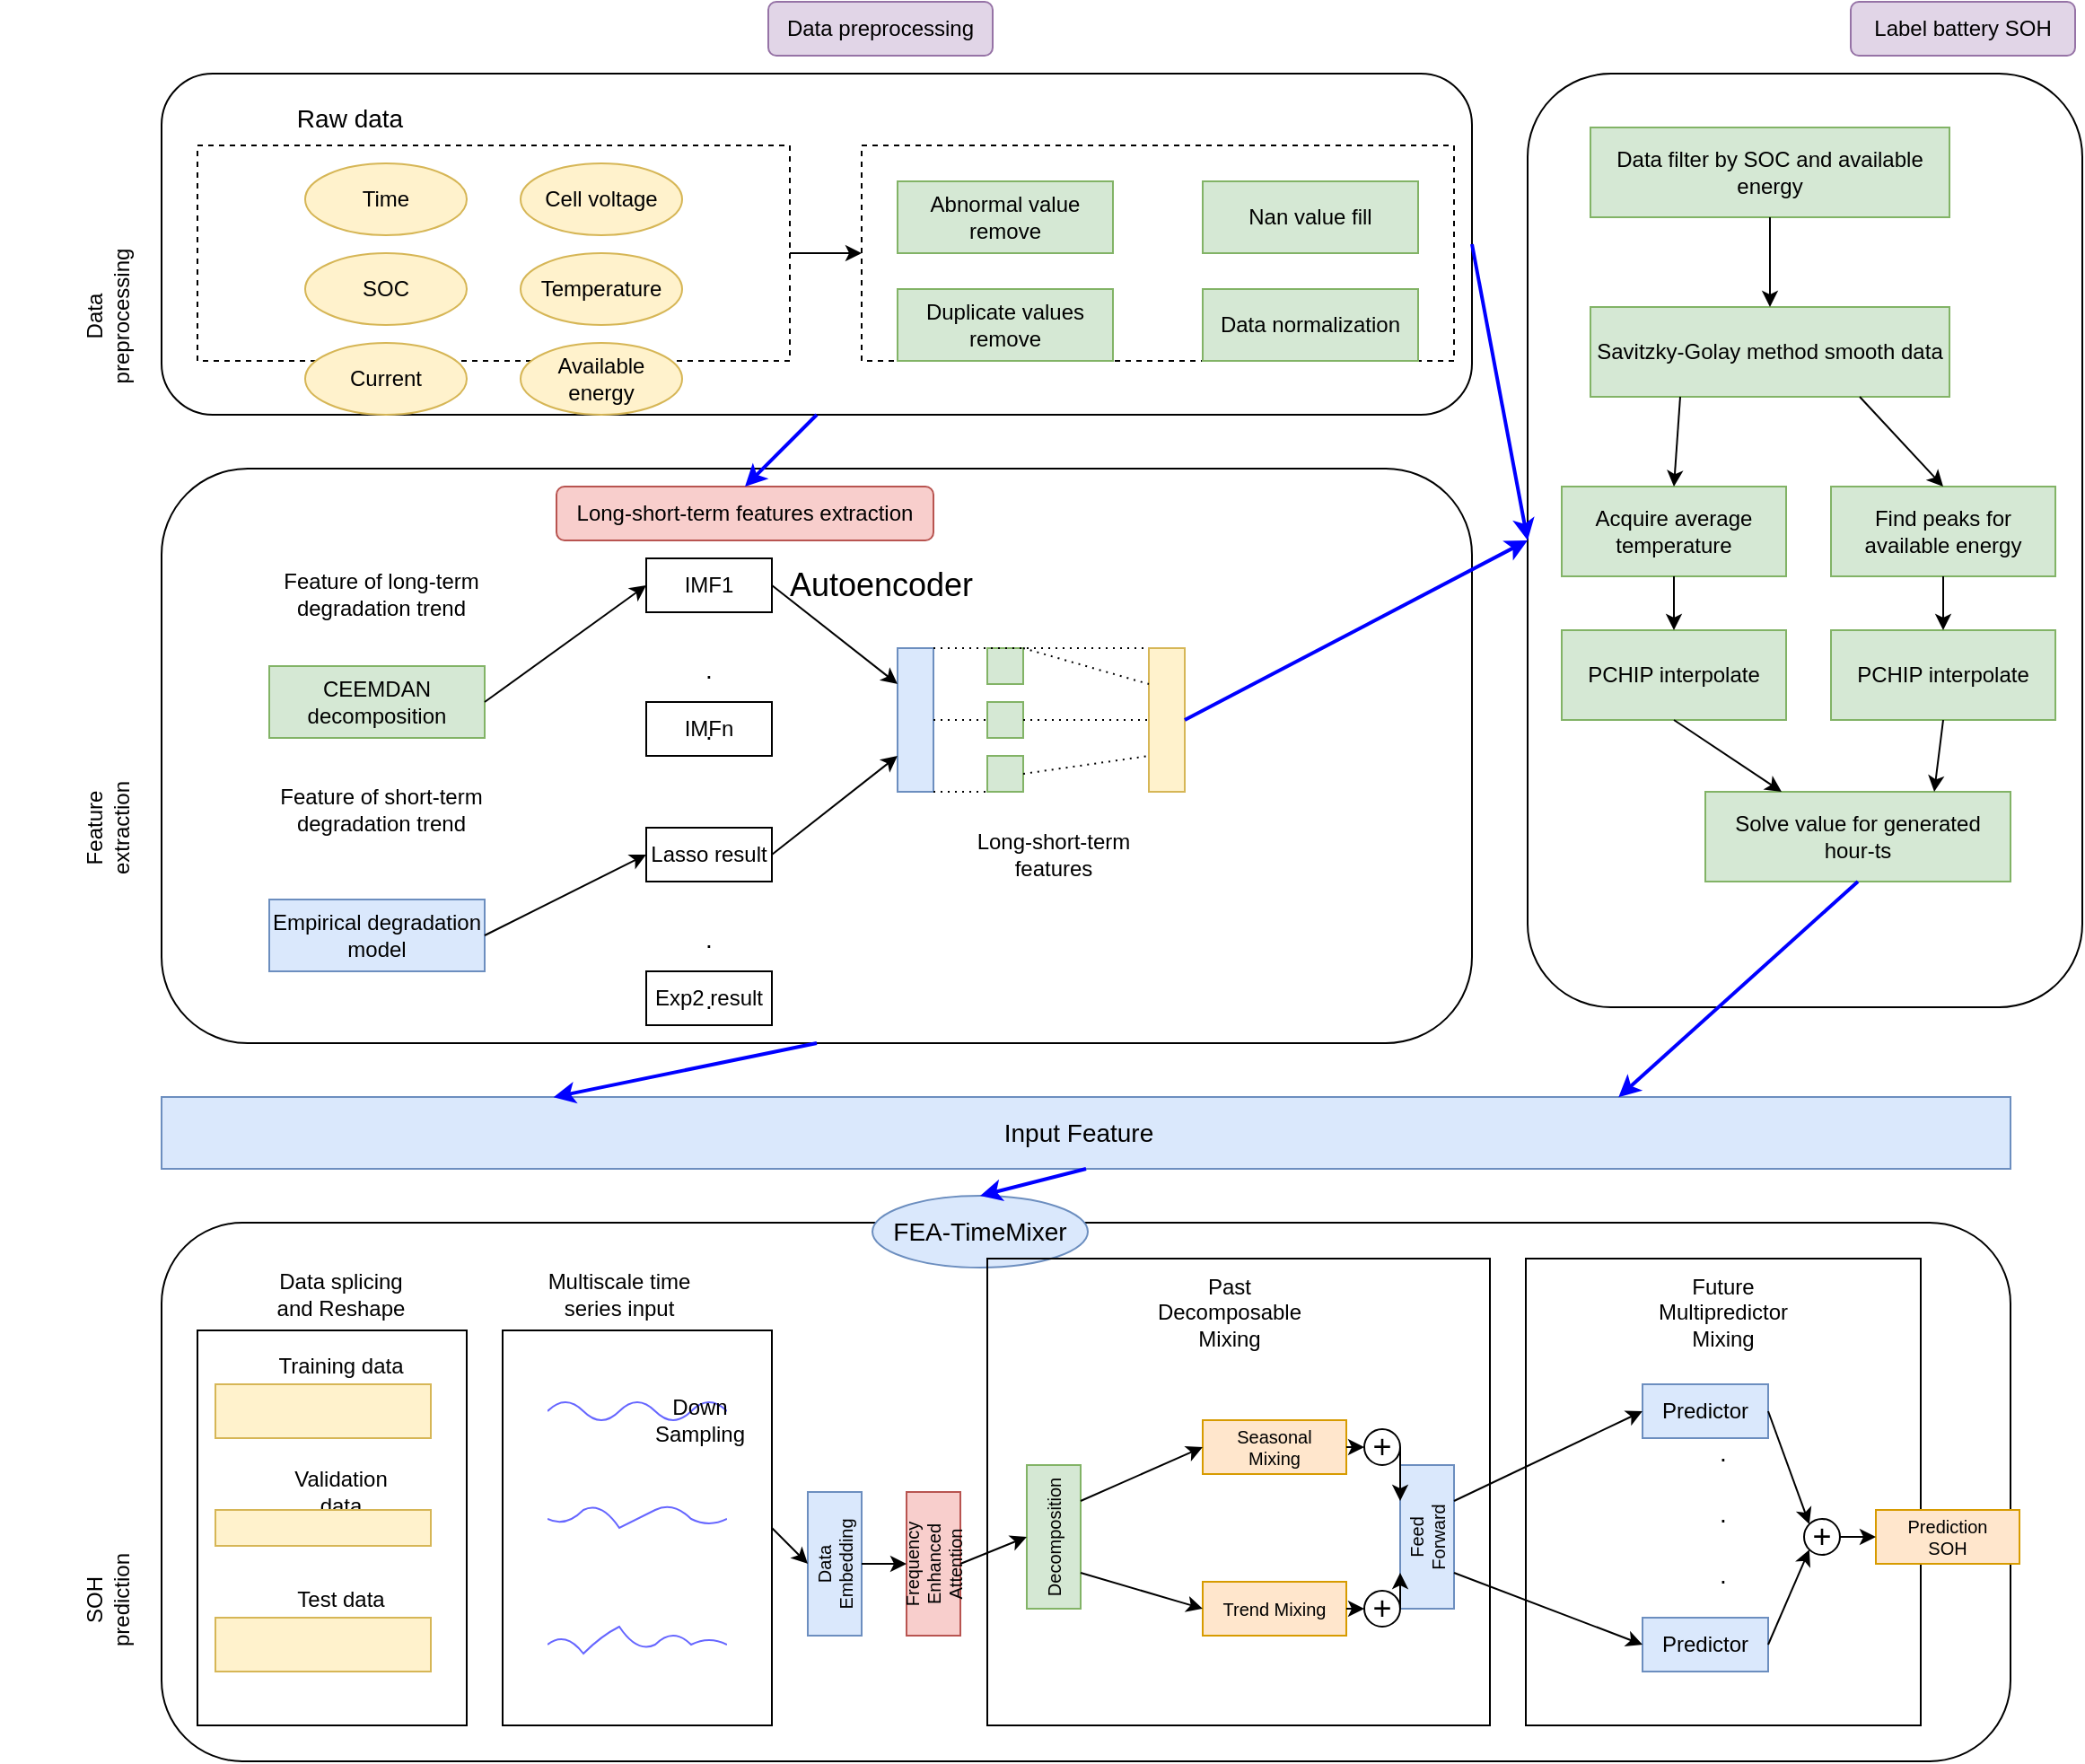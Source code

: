 <mxfile version="26.0.16">
  <diagram id="battery_soh_prediction" name="Battery SOH Prediction Flow">
    <mxGraphModel dx="3101" dy="1101" grid="1" gridSize="10" guides="1" tooltips="1" connect="1" arrows="1" fold="1" page="1" pageScale="1" pageWidth="1100" pageHeight="850" math="0" shadow="0">
      <root>
        <mxCell id="0" />
        <mxCell id="1" parent="0" />
        <mxCell id="2" value="Data preprocessing" style="text;html=1;strokeColor=none;fillColor=none;align=center;verticalAlign=middle;whiteSpace=wrap;rounded=0;fontSize=12;fontColor=#000000;rotation=270;" parent="1" vertex="1">
          <mxGeometry x="15" y="135" width="30" height="120" as="geometry" />
        </mxCell>
        <mxCell id="3" value="Feature extraction" style="text;html=1;strokeColor=none;fillColor=none;align=center;verticalAlign=middle;whiteSpace=wrap;rounded=0;fontSize=12;fontColor=#000000;rotation=270;" parent="1" vertex="1">
          <mxGeometry x="15" y="420" width="30" height="120" as="geometry" />
        </mxCell>
        <mxCell id="4" value="SOH prediction" style="text;html=1;strokeColor=none;fillColor=none;align=center;verticalAlign=middle;whiteSpace=wrap;rounded=0;fontSize=12;fontColor=#000000;rotation=270;" parent="1" vertex="1">
          <mxGeometry x="15" y="850" width="30" height="120" as="geometry" />
        </mxCell>
        <mxCell id="5" value="Data preprocessing" style="rounded=1;whiteSpace=wrap;html=1;fontSize=12;fillColor=#e1d5e7;strokeColor=#9673a6;" parent="1" vertex="1">
          <mxGeometry x="398" y="20" width="125" height="30" as="geometry" />
        </mxCell>
        <mxCell id="6" value="Label battery SOH" style="rounded=1;whiteSpace=wrap;html=1;fontSize=12;fillColor=#e1d5e7;strokeColor=#9673a6;" parent="1" vertex="1">
          <mxGeometry x="1001" y="20" width="125" height="30" as="geometry" />
        </mxCell>
        <mxCell id="7" value="" style="rounded=1;whiteSpace=wrap;html=1;fontSize=12;fillColor=none;strokeColor=#000000;" parent="1" vertex="1">
          <mxGeometry x="60" y="60" width="730" height="190" as="geometry" />
        </mxCell>
        <mxCell id="8" value="Raw data" style="text;html=1;strokeColor=none;fillColor=none;align=center;verticalAlign=middle;whiteSpace=wrap;rounded=0;fontSize=14;fontColor=#000000;" parent="1" vertex="1">
          <mxGeometry x="120" y="70" width="90" height="30" as="geometry" />
        </mxCell>
        <mxCell id="9" value="" style="rounded=0;whiteSpace=wrap;html=1;fontSize=12;fillColor=none;strokeColor=#000000;dashed=1;" parent="1" vertex="1">
          <mxGeometry x="80" y="100" width="330" height="120" as="geometry" />
        </mxCell>
        <mxCell id="10" value="Time" style="ellipse;whiteSpace=wrap;html=1;fontSize=12;fillColor=#fff2cc;strokeColor=#d6b656;" parent="1" vertex="1">
          <mxGeometry x="140" y="110" width="90" height="40" as="geometry" />
        </mxCell>
        <mxCell id="11" value="Cell voltage" style="ellipse;whiteSpace=wrap;html=1;fontSize=12;fillColor=#fff2cc;strokeColor=#d6b656;" parent="1" vertex="1">
          <mxGeometry x="260" y="110" width="90" height="40" as="geometry" />
        </mxCell>
        <mxCell id="12" value="SOC" style="ellipse;whiteSpace=wrap;html=1;fontSize=12;fillColor=#fff2cc;strokeColor=#d6b656;" parent="1" vertex="1">
          <mxGeometry x="140" y="160" width="90" height="40" as="geometry" />
        </mxCell>
        <mxCell id="13" value="Temperature" style="ellipse;whiteSpace=wrap;html=1;fontSize=12;fillColor=#fff2cc;strokeColor=#d6b656;" parent="1" vertex="1">
          <mxGeometry x="260" y="160" width="90" height="40" as="geometry" />
        </mxCell>
        <mxCell id="14" value="Current" style="ellipse;whiteSpace=wrap;html=1;fontSize=12;fillColor=#fff2cc;strokeColor=#d6b656;" parent="1" vertex="1">
          <mxGeometry x="140" y="210" width="90" height="40" as="geometry" />
        </mxCell>
        <mxCell id="15" value="Available energy" style="ellipse;whiteSpace=wrap;html=1;fontSize=12;fillColor=#fff2cc;strokeColor=#d6b656;" parent="1" vertex="1">
          <mxGeometry x="260" y="210" width="90" height="40" as="geometry" />
        </mxCell>
        <mxCell id="16" value="" style="rounded=0;whiteSpace=wrap;html=1;fontSize=12;fillColor=none;strokeColor=#000000;dashed=1;" parent="1" vertex="1">
          <mxGeometry x="450" y="100" width="330" height="120" as="geometry" />
        </mxCell>
        <mxCell id="17" value="Abnormal value remove" style="rounded=0;whiteSpace=wrap;html=1;fontSize=12;fillColor=#d5e8d4;strokeColor=#82b366;" parent="1" vertex="1">
          <mxGeometry x="470" y="120" width="120" height="40" as="geometry" />
        </mxCell>
        <mxCell id="18" value="Nan value fill" style="rounded=0;whiteSpace=wrap;html=1;fontSize=12;fillColor=#d5e8d4;strokeColor=#82b366;" parent="1" vertex="1">
          <mxGeometry x="640" y="120" width="120" height="40" as="geometry" />
        </mxCell>
        <mxCell id="19" value="Duplicate values remove" style="rounded=0;whiteSpace=wrap;html=1;fontSize=12;fillColor=#d5e8d4;strokeColor=#82b366;" parent="1" vertex="1">
          <mxGeometry x="470" y="180" width="120" height="40" as="geometry" />
        </mxCell>
        <mxCell id="20" value="Data normalization" style="rounded=0;whiteSpace=wrap;html=1;fontSize=12;fillColor=#d5e8d4;strokeColor=#82b366;" parent="1" vertex="1">
          <mxGeometry x="640" y="180" width="120" height="40" as="geometry" />
        </mxCell>
        <mxCell id="21" value="" style="endArrow=classic;html=1;rounded=0;exitX=1;exitY=0.5;exitDx=0;exitDy=0;entryX=0;entryY=0.5;entryDx=0;entryDy=0;" parent="1" source="9" target="16" edge="1">
          <mxGeometry width="50" height="50" relative="1" as="geometry">
            <mxPoint x="520" y="410" as="sourcePoint" />
            <mxPoint x="570" y="360" as="targetPoint" />
          </mxGeometry>
        </mxCell>
        <mxCell id="22" value="" style="rounded=1;whiteSpace=wrap;html=1;fontSize=12;fillColor=none;strokeColor=#000000;" parent="1" vertex="1">
          <mxGeometry x="821" y="60" width="309" height="520" as="geometry" />
        </mxCell>
        <mxCell id="23" value="Data filter by SOC and available energy" style="rounded=0;whiteSpace=wrap;html=1;fontSize=12;fillColor=#d5e8d4;strokeColor=#82b366;" parent="1" vertex="1">
          <mxGeometry x="856" y="90" width="200" height="50" as="geometry" />
        </mxCell>
        <mxCell id="24" value="Savitzky-Golay method smooth data" style="rounded=0;whiteSpace=wrap;html=1;fontSize=12;fillColor=#d5e8d4;strokeColor=#82b366;" parent="1" vertex="1">
          <mxGeometry x="856" y="190" width="200" height="50" as="geometry" />
        </mxCell>
        <mxCell id="25" value="Acquire average temperature" style="rounded=0;whiteSpace=wrap;html=1;fontSize=12;fillColor=#d5e8d4;strokeColor=#82b366;" parent="1" vertex="1">
          <mxGeometry x="840" y="290" width="125" height="50" as="geometry" />
        </mxCell>
        <mxCell id="26" value="Find peaks for available energy" style="rounded=0;whiteSpace=wrap;html=1;fontSize=12;fillColor=#d5e8d4;strokeColor=#82b366;" parent="1" vertex="1">
          <mxGeometry x="990" y="290" width="125" height="50" as="geometry" />
        </mxCell>
        <mxCell id="27" value="PCHIP interpolate" style="rounded=0;whiteSpace=wrap;html=1;fontSize=12;fillColor=#d5e8d4;strokeColor=#82b366;" parent="1" vertex="1">
          <mxGeometry x="840" y="370" width="125" height="50" as="geometry" />
        </mxCell>
        <mxCell id="28" value="PCHIP interpolate" style="rounded=0;whiteSpace=wrap;html=1;fontSize=12;fillColor=#d5e8d4;strokeColor=#82b366;" parent="1" vertex="1">
          <mxGeometry x="990" y="370" width="125" height="50" as="geometry" />
        </mxCell>
        <mxCell id="29" value="Solve value for generated hour-ts" style="rounded=0;whiteSpace=wrap;html=1;fontSize=12;fillColor=#d5e8d4;strokeColor=#82b366;" parent="1" vertex="1">
          <mxGeometry x="920" y="460" width="170" height="50" as="geometry" />
        </mxCell>
        <mxCell id="30" value="" style="rounded=1;whiteSpace=wrap;html=1;fontSize=12;fillColor=none;strokeColor=#000000;" parent="1" vertex="1">
          <mxGeometry x="60" y="280" width="730" height="320" as="geometry" />
        </mxCell>
        <mxCell id="31" value="Long-short-term features extraction" style="rounded=1;whiteSpace=wrap;html=1;fontSize=12;fillColor=#f8cecc;strokeColor=#b85450;" parent="1" vertex="1">
          <mxGeometry x="280" y="290" width="210" height="30" as="geometry" />
        </mxCell>
        <mxCell id="32" value="Autoencoder" style="text;html=1;strokeColor=none;fillColor=none;align=center;verticalAlign=middle;whiteSpace=wrap;rounded=0;fontSize=18;fontColor=#000000;" parent="1" vertex="1">
          <mxGeometry x="401" y="330" width="120" height="30" as="geometry" />
        </mxCell>
        <mxCell id="33" value="Feature of long-term degradation trend" style="text;html=1;strokeColor=none;fillColor=none;align=center;verticalAlign=middle;whiteSpace=wrap;rounded=0;fontSize=12;fontColor=#000000;" parent="1" vertex="1">
          <mxGeometry x="120" y="330" width="125" height="40" as="geometry" />
        </mxCell>
        <mxCell id="34" value="CEEMDAN decomposition" style="rounded=0;whiteSpace=wrap;html=1;fontSize=12;fillColor=#d5e8d4;strokeColor=#82b366;" parent="1" vertex="1">
          <mxGeometry x="120" y="390" width="120" height="40" as="geometry" />
        </mxCell>
        <mxCell id="35" value="Feature of short-term degradation trend" style="text;html=1;strokeColor=none;fillColor=none;align=center;verticalAlign=middle;whiteSpace=wrap;rounded=0;fontSize=12;fontColor=#000000;" parent="1" vertex="1">
          <mxGeometry x="120" y="450" width="125" height="40" as="geometry" />
        </mxCell>
        <mxCell id="36" value="Empirical degradation model" style="rounded=0;whiteSpace=wrap;html=1;fontSize=12;fillColor=#dae8fc;strokeColor=#6c8ebf;" parent="1" vertex="1">
          <mxGeometry x="120" y="520" width="120" height="40" as="geometry" />
        </mxCell>
        <mxCell id="37" value="IMF1" style="rounded=0;whiteSpace=wrap;html=1;fontSize=12;fillColor=none;strokeColor=#000000;" parent="1" vertex="1">
          <mxGeometry x="330" y="330" width="70" height="30" as="geometry" />
        </mxCell>
        <mxCell id="38" value="&#xa;&#xa;&#xa;&#xa;.&#xa;&#xa;." style="text;html=1;strokeColor=none;fillColor=none;align=center;verticalAlign=middle;whiteSpace=wrap;rounded=0;fontSize=14;fontColor=#000000;" parent="1" vertex="1">
          <mxGeometry x="330" y="360" width="70" height="30" as="geometry" />
        </mxCell>
        <mxCell id="39" value="IMFn" style="rounded=0;whiteSpace=wrap;html=1;fontSize=12;fillColor=none;strokeColor=#000000;" parent="1" vertex="1">
          <mxGeometry x="330" y="410" width="70" height="30" as="geometry" />
        </mxCell>
        <mxCell id="40" value="Lasso result" style="rounded=0;whiteSpace=wrap;html=1;fontSize=12;fillColor=none;strokeColor=#000000;" parent="1" vertex="1">
          <mxGeometry x="330" y="480" width="70" height="30" as="geometry" />
        </mxCell>
        <mxCell id="41" value="&#xa;&#xa;&#xa;&#xa;.&#xa;&#xa;." style="text;html=1;strokeColor=none;fillColor=none;align=center;verticalAlign=middle;whiteSpace=wrap;rounded=0;fontSize=14;fontColor=#000000;" parent="1" vertex="1">
          <mxGeometry x="330" y="510" width="70" height="30" as="geometry" />
        </mxCell>
        <mxCell id="42" value="Exp2 result" style="rounded=0;whiteSpace=wrap;html=1;fontSize=12;fillColor=none;strokeColor=#000000;" parent="1" vertex="1">
          <mxGeometry x="330" y="560" width="70" height="30" as="geometry" />
        </mxCell>
        <mxCell id="43" value="" style="rounded=0;whiteSpace=wrap;html=1;fontSize=12;fillColor=#dae8fc;strokeColor=#6c8ebf;" parent="1" vertex="1">
          <mxGeometry x="470" y="380" width="20" height="80" as="geometry" />
        </mxCell>
        <mxCell id="44" value="" style="rounded=0;whiteSpace=wrap;html=1;fontSize=12;fillColor=#d5e8d4;strokeColor=#82b366;" parent="1" vertex="1">
          <mxGeometry x="520" y="380" width="20" height="20" as="geometry" />
        </mxCell>
        <mxCell id="45" value="" style="rounded=0;whiteSpace=wrap;html=1;fontSize=12;fillColor=#d5e8d4;strokeColor=#82b366;" parent="1" vertex="1">
          <mxGeometry x="520" y="410" width="20" height="20" as="geometry" />
        </mxCell>
        <mxCell id="46" value="" style="rounded=0;whiteSpace=wrap;html=1;fontSize=12;fillColor=#d5e8d4;strokeColor=#82b366;" parent="1" vertex="1">
          <mxGeometry x="520" y="440" width="20" height="20" as="geometry" />
        </mxCell>
        <mxCell id="47" value="" style="rounded=0;whiteSpace=wrap;html=1;fontSize=12;fillColor=#fff2cc;strokeColor=#d6b656;" parent="1" vertex="1">
          <mxGeometry x="610" y="380" width="20" height="80" as="geometry" />
        </mxCell>
        <mxCell id="48" value="Long-short-term features" style="text;html=1;strokeColor=none;fillColor=none;align=center;verticalAlign=middle;whiteSpace=wrap;rounded=0;fontSize=12;fontColor=#000000;" parent="1" vertex="1">
          <mxGeometry x="497" y="470" width="120" height="50" as="geometry" />
        </mxCell>
        <mxCell id="49" value="" style="endArrow=none;dashed=1;html=1;dashPattern=1 3;strokeWidth=1;rounded=0;entryX=0;entryY=0;entryDx=0;entryDy=0;exitX=1;exitY=0;exitDx=0;exitDy=0;" parent="1" source="43" target="47" edge="1">
          <mxGeometry width="50" height="50" relative="1" as="geometry">
            <mxPoint x="520" y="410" as="sourcePoint" />
            <mxPoint x="570" y="360" as="targetPoint" />
          </mxGeometry>
        </mxCell>
        <mxCell id="50" value="" style="endArrow=none;dashed=1;html=1;dashPattern=1 3;strokeWidth=1;rounded=0;entryX=0;entryY=0;entryDx=0;entryDy=0;exitX=1;exitY=0;exitDx=0;exitDy=0;" parent="1" source="43" target="44" edge="1">
          <mxGeometry width="50" height="50" relative="1" as="geometry">
            <mxPoint x="520" y="410" as="sourcePoint" />
            <mxPoint x="570" y="360" as="targetPoint" />
          </mxGeometry>
        </mxCell>
        <mxCell id="51" value="" style="endArrow=none;dashed=1;html=1;dashPattern=1 3;strokeWidth=1;rounded=0;entryX=0;entryY=0.5;entryDx=0;entryDy=0;exitX=1;exitY=0.5;exitDx=0;exitDy=0;" parent="1" source="43" target="45" edge="1">
          <mxGeometry width="50" height="50" relative="1" as="geometry">
            <mxPoint x="520" y="410" as="sourcePoint" />
            <mxPoint x="570" y="360" as="targetPoint" />
          </mxGeometry>
        </mxCell>
        <mxCell id="52" value="" style="endArrow=none;dashed=1;html=1;dashPattern=1 3;strokeWidth=1;rounded=0;entryX=0;entryY=1;entryDx=0;entryDy=0;exitX=1;exitY=1;exitDx=0;exitDy=0;" parent="1" source="43" target="46" edge="1">
          <mxGeometry width="50" height="50" relative="1" as="geometry">
            <mxPoint x="520" y="410" as="sourcePoint" />
            <mxPoint x="570" y="360" as="targetPoint" />
          </mxGeometry>
        </mxCell>
        <mxCell id="53" value="" style="endArrow=none;dashed=1;html=1;dashPattern=1 3;strokeWidth=1;rounded=0;entryX=0;entryY=0.25;entryDx=0;entryDy=0;exitX=1;exitY=0;exitDx=0;exitDy=0;" parent="1" source="44" target="47" edge="1">
          <mxGeometry width="50" height="50" relative="1" as="geometry">
            <mxPoint x="520" y="410" as="sourcePoint" />
            <mxPoint x="570" y="360" as="targetPoint" />
          </mxGeometry>
        </mxCell>
        <mxCell id="54" value="" style="endArrow=none;dashed=1;html=1;dashPattern=1 3;strokeWidth=1;rounded=0;entryX=0;entryY=0.5;entryDx=0;entryDy=0;exitX=1;exitY=0.5;exitDx=0;exitDy=0;" parent="1" source="45" target="47" edge="1">
          <mxGeometry width="50" height="50" relative="1" as="geometry">
            <mxPoint x="520" y="410" as="sourcePoint" />
            <mxPoint x="570" y="360" as="targetPoint" />
          </mxGeometry>
        </mxCell>
        <mxCell id="55" value="" style="endArrow=none;dashed=1;html=1;dashPattern=1 3;strokeWidth=1;rounded=0;entryX=0;entryY=0.75;entryDx=0;entryDy=0;exitX=1;exitY=0.5;exitDx=0;exitDy=0;" parent="1" source="46" target="47" edge="1">
          <mxGeometry width="50" height="50" relative="1" as="geometry">
            <mxPoint x="520" y="410" as="sourcePoint" />
            <mxPoint x="570" y="360" as="targetPoint" />
          </mxGeometry>
        </mxCell>
        <mxCell id="56" value="" style="endArrow=classic;html=1;rounded=0;exitX=1;exitY=0.5;exitDx=0;exitDy=0;entryX=0;entryY=0.5;entryDx=0;entryDy=0;strokeColor=#0000FF;strokeWidth=2;" parent="1" source="7" target="22" edge="1">
          <mxGeometry width="50" height="50" relative="1" as="geometry">
            <mxPoint x="520" y="410" as="sourcePoint" />
            <mxPoint x="570" y="360" as="targetPoint" />
          </mxGeometry>
        </mxCell>
        <mxCell id="57" value="" style="endArrow=classic;html=1;rounded=0;exitX=0.5;exitY=1;exitDx=0;exitDy=0;entryX=0.5;entryY=0;entryDx=0;entryDy=0;strokeColor=#0000FF;strokeWidth=2;" parent="1" source="7" target="31" edge="1">
          <mxGeometry width="50" height="50" relative="1" as="geometry">
            <mxPoint x="520" y="410" as="sourcePoint" />
            <mxPoint x="570" y="360" as="targetPoint" />
          </mxGeometry>
        </mxCell>
        <mxCell id="58" value="" style="endArrow=classic;html=1;rounded=0;exitX=1;exitY=0.5;exitDx=0;exitDy=0;entryX=0;entryY=0.5;entryDx=0;entryDy=0;" parent="1" source="34" target="37" edge="1">
          <mxGeometry width="50" height="50" relative="1" as="geometry">
            <mxPoint x="520" y="410" as="sourcePoint" />
            <mxPoint x="570" y="360" as="targetPoint" />
          </mxGeometry>
        </mxCell>
        <mxCell id="59" value="" style="endArrow=classic;html=1;rounded=0;exitX=1;exitY=0.5;exitDx=0;exitDy=0;entryX=0;entryY=0.5;entryDx=0;entryDy=0;" parent="1" source="36" target="40" edge="1">
          <mxGeometry width="50" height="50" relative="1" as="geometry">
            <mxPoint x="520" y="410" as="sourcePoint" />
            <mxPoint x="570" y="360" as="targetPoint" />
          </mxGeometry>
        </mxCell>
        <mxCell id="60" value="" style="endArrow=classic;html=1;rounded=0;exitX=1;exitY=0.5;exitDx=0;exitDy=0;entryX=0;entryY=0.25;entryDx=0;entryDy=0;" parent="1" source="37" target="43" edge="1">
          <mxGeometry width="50" height="50" relative="1" as="geometry">
            <mxPoint x="520" y="410" as="sourcePoint" />
            <mxPoint x="570" y="360" as="targetPoint" />
          </mxGeometry>
        </mxCell>
        <mxCell id="61" value="" style="endArrow=classic;html=1;rounded=0;exitX=1;exitY=0.5;exitDx=0;exitDy=0;entryX=0;entryY=0.75;entryDx=0;entryDy=0;" parent="1" source="40" target="43" edge="1">
          <mxGeometry width="50" height="50" relative="1" as="geometry">
            <mxPoint x="520" y="410" as="sourcePoint" />
            <mxPoint x="570" y="360" as="targetPoint" />
          </mxGeometry>
        </mxCell>
        <mxCell id="62" value="" style="endArrow=classic;html=1;rounded=0;exitX=0.5;exitY=1;exitDx=0;exitDy=0;entryX=0.5;entryY=0;entryDx=0;entryDy=0;" parent="1" source="23" target="24" edge="1">
          <mxGeometry width="50" height="50" relative="1" as="geometry">
            <mxPoint x="520" y="410" as="sourcePoint" />
            <mxPoint x="570" y="360" as="targetPoint" />
          </mxGeometry>
        </mxCell>
        <mxCell id="63" value="" style="endArrow=classic;html=1;rounded=0;exitX=0.25;exitY=1;exitDx=0;exitDy=0;entryX=0.5;entryY=0;entryDx=0;entryDy=0;" parent="1" source="24" target="25" edge="1">
          <mxGeometry width="50" height="50" relative="1" as="geometry">
            <mxPoint x="520" y="410" as="sourcePoint" />
            <mxPoint x="570" y="360" as="targetPoint" />
          </mxGeometry>
        </mxCell>
        <mxCell id="64" value="" style="endArrow=classic;html=1;rounded=0;exitX=0.75;exitY=1;exitDx=0;exitDy=0;entryX=0.5;entryY=0;entryDx=0;entryDy=0;" parent="1" source="24" target="26" edge="1">
          <mxGeometry width="50" height="50" relative="1" as="geometry">
            <mxPoint x="520" y="410" as="sourcePoint" />
            <mxPoint x="570" y="360" as="targetPoint" />
          </mxGeometry>
        </mxCell>
        <mxCell id="65" value="" style="endArrow=classic;html=1;rounded=0;exitX=0.5;exitY=1;exitDx=0;exitDy=0;entryX=0.5;entryY=0;entryDx=0;entryDy=0;" parent="1" source="25" target="27" edge="1">
          <mxGeometry width="50" height="50" relative="1" as="geometry">
            <mxPoint x="520" y="410" as="sourcePoint" />
            <mxPoint x="570" y="360" as="targetPoint" />
          </mxGeometry>
        </mxCell>
        <mxCell id="66" value="" style="endArrow=classic;html=1;rounded=0;exitX=0.5;exitY=1;exitDx=0;exitDy=0;entryX=0.5;entryY=0;entryDx=0;entryDy=0;" parent="1" source="26" target="28" edge="1">
          <mxGeometry width="50" height="50" relative="1" as="geometry">
            <mxPoint x="520" y="410" as="sourcePoint" />
            <mxPoint x="570" y="360" as="targetPoint" />
          </mxGeometry>
        </mxCell>
        <mxCell id="67" value="" style="endArrow=classic;html=1;rounded=0;exitX=0.5;exitY=1;exitDx=0;exitDy=0;entryX=0.25;entryY=0;entryDx=0;entryDy=0;" parent="1" source="27" target="29" edge="1">
          <mxGeometry width="50" height="50" relative="1" as="geometry">
            <mxPoint x="520" y="410" as="sourcePoint" />
            <mxPoint x="570" y="360" as="targetPoint" />
          </mxGeometry>
        </mxCell>
        <mxCell id="68" value="" style="endArrow=classic;html=1;rounded=0;exitX=0.5;exitY=1;exitDx=0;exitDy=0;entryX=0.75;entryY=0;entryDx=0;entryDy=0;" parent="1" source="28" target="29" edge="1">
          <mxGeometry width="50" height="50" relative="1" as="geometry">
            <mxPoint x="520" y="410" as="sourcePoint" />
            <mxPoint x="570" y="360" as="targetPoint" />
          </mxGeometry>
        </mxCell>
        <mxCell id="69" value="" style="rounded=0;whiteSpace=wrap;html=1;fontSize=12;fillColor=#dae8fc;strokeColor=#6c8ebf;" parent="1" vertex="1">
          <mxGeometry x="60" y="630" width="1030" height="40" as="geometry" />
        </mxCell>
        <mxCell id="70" value="Input Feature" style="text;html=1;strokeColor=none;fillColor=none;align=center;verticalAlign=middle;whiteSpace=wrap;rounded=0;fontSize=14;fontColor=#000000;" parent="1" vertex="1">
          <mxGeometry x="521" y="635" width="100" height="30" as="geometry" />
        </mxCell>
        <mxCell id="71" value="" style="endArrow=classic;html=1;rounded=0;exitX=0.5;exitY=1;exitDx=0;exitDy=0;entryX=0.212;entryY=0.002;entryDx=0;entryDy=0;entryPerimeter=0;strokeColor=#0000FF;strokeWidth=2;" parent="1" source="30" target="69" edge="1">
          <mxGeometry width="50" height="50" relative="1" as="geometry">
            <mxPoint x="520" y="610" as="sourcePoint" />
            <mxPoint x="570" y="560" as="targetPoint" />
          </mxGeometry>
        </mxCell>
        <mxCell id="72" value="" style="endArrow=classic;html=1;rounded=0;exitX=0.5;exitY=1;exitDx=0;exitDy=0;entryX=0.788;entryY=0.003;entryDx=0;entryDy=0;entryPerimeter=0;strokeColor=#0000FF;strokeWidth=2;" parent="1" source="29" target="69" edge="1">
          <mxGeometry width="50" height="50" relative="1" as="geometry">
            <mxPoint x="520" y="610" as="sourcePoint" />
            <mxPoint x="570" y="560" as="targetPoint" />
          </mxGeometry>
        </mxCell>
        <mxCell id="73" value="" style="endArrow=classic;html=1;rounded=0;exitX=1;exitY=0.5;exitDx=0;exitDy=0;entryX=0;entryY=0.5;entryDx=0;entryDy=0;strokeColor=#0000FF;strokeWidth=2;" parent="1" source="47" target="22" edge="1">
          <mxGeometry width="50" height="50" relative="1" as="geometry">
            <mxPoint x="520" y="610" as="sourcePoint" />
            <mxPoint x="570" y="560" as="targetPoint" />
          </mxGeometry>
        </mxCell>
        <mxCell id="74" value="" style="rounded=1;whiteSpace=wrap;html=1;fontSize=12;fillColor=none;strokeColor=#000000;" parent="1" vertex="1">
          <mxGeometry x="60" y="700" width="1030" height="300" as="geometry" />
        </mxCell>
        <mxCell id="75" value="FEA-TimeMixer" style="ellipse;whiteSpace=wrap;html=1;fontSize=14;fillColor=#dae8fc;strokeColor=#6c8ebf;" parent="1" vertex="1">
          <mxGeometry x="456" y="685" width="120" height="40" as="geometry" />
        </mxCell>
        <mxCell id="76" value="Data splicing and Reshape" style="text;html=1;strokeColor=none;fillColor=none;align=center;verticalAlign=middle;whiteSpace=wrap;rounded=0;fontSize=12;fontColor=#000000;" parent="1" vertex="1">
          <mxGeometry x="120" y="720" width="80" height="40" as="geometry" />
        </mxCell>
        <mxCell id="77" value="" style="rounded=0;whiteSpace=wrap;html=1;fontSize=12;fillColor=none;strokeColor=#000000;" parent="1" vertex="1">
          <mxGeometry x="80" y="760" width="150" height="220" as="geometry" />
        </mxCell>
        <mxCell id="78" value="Training data" style="text;html=1;strokeColor=none;fillColor=none;align=center;verticalAlign=middle;whiteSpace=wrap;rounded=0;fontSize=12;fontColor=#000000;" parent="1" vertex="1">
          <mxGeometry x="120" y="770" width="80" height="20" as="geometry" />
        </mxCell>
        <mxCell id="79" value="" style="rounded=0;whiteSpace=wrap;html=1;fontSize=12;fillColor=#fff2cc;strokeColor=#d6b656;" parent="1" vertex="1">
          <mxGeometry x="90" y="790" width="120" height="30" as="geometry" />
        </mxCell>
        <mxCell id="80" value="Validation data" style="text;html=1;strokeColor=none;fillColor=none;align=center;verticalAlign=middle;whiteSpace=wrap;rounded=0;fontSize=12;fontColor=#000000;" parent="1" vertex="1">
          <mxGeometry x="120" y="840" width="80" height="20" as="geometry" />
        </mxCell>
        <mxCell id="81" value="" style="rounded=0;whiteSpace=wrap;html=1;fontSize=12;fillColor=#fff2cc;strokeColor=#d6b656;" parent="1" vertex="1">
          <mxGeometry x="90" y="860" width="120" height="20" as="geometry" />
        </mxCell>
        <mxCell id="82" value="Test data" style="text;html=1;strokeColor=none;fillColor=none;align=center;verticalAlign=middle;whiteSpace=wrap;rounded=0;fontSize=12;fontColor=#000000;" parent="1" vertex="1">
          <mxGeometry x="120" y="900" width="80" height="20" as="geometry" />
        </mxCell>
        <mxCell id="83" value="" style="rounded=0;whiteSpace=wrap;html=1;fontSize=12;fillColor=#fff2cc;strokeColor=#d6b656;" parent="1" vertex="1">
          <mxGeometry x="90" y="920" width="120" height="30" as="geometry" />
        </mxCell>
        <mxCell id="84" value="Multiscale time series input" style="text;html=1;strokeColor=none;fillColor=none;align=center;verticalAlign=middle;whiteSpace=wrap;rounded=0;fontSize=12;fontColor=#000000;" parent="1" vertex="1">
          <mxGeometry x="270" y="720" width="90" height="40" as="geometry" />
        </mxCell>
        <mxCell id="85" value="" style="rounded=0;whiteSpace=wrap;html=1;fontSize=12;fillColor=none;strokeColor=#000000;" parent="1" vertex="1">
          <mxGeometry x="250" y="760" width="150" height="220" as="geometry" />
        </mxCell>
        <mxCell id="86" value="" style="shape=image;verticalLabelPosition=bottom;labelBackgroundColor=default;verticalAlign=top;aspect=fixed;imageAspect=0;image=data:image/svg+xml,PHN2ZyB4bWxucz0iaHR0cDovL3d3dy53My5vcmcvMjAwMC9zdmciIHdpZHRoPSIxMDAiIGhlaWdodD0iMzAiPjxwYXRoIGQ9Ik0wLDE1IFExMCw1IDIwLDE1IFEzMCwyNSA0MCwxNSBRNTAsNSA2MCwxNSBRNzAsMjUgODAsMTUgUTkwLDUgMTAwLDE1IiBzdHJva2U9IiM2NjY2ZmYiIGZpbGw9Im5vbmUiLz48L3N2Zz4=;" parent="1" vertex="1">
          <mxGeometry x="275" y="790" width="100" height="30" as="geometry" />
        </mxCell>
        <mxCell id="87" value="" style="shape=image;verticalLabelPosition=bottom;labelBackgroundColor=default;verticalAlign=top;aspect=fixed;imageAspect=0;image=data:image/svg+xml,PHN2ZyB4bWxucz0iaHR0cDovL3d3dy53My5vcmcvMjAwMC9zdmciIHdpZHRoPSIxMDAiIGhlaWdodD0iMzAiPjxwYXRoIGQ9Ik0wLDE1IFExMCwyMCAyMCwxMCBRMzAsNSA0MCwyMCBRNTAsMTUgNjAsMTAgUTcwLDUgODAsMTUgUTkwLDIwIDEwMCwxNSIgc3Ryb2tlPSIjNjY2NmZmIiBmaWxsPSJub25lIi8+PC9zdmc+;" parent="1" vertex="1">
          <mxGeometry x="275" y="850" width="100" height="30" as="geometry" />
        </mxCell>
        <mxCell id="88" value="" style="shape=image;verticalLabelPosition=bottom;labelBackgroundColor=default;verticalAlign=top;aspect=fixed;imageAspect=0;image=data:image/svg+xml,PHN2ZyB4bWxucz0iaHR0cDovL3d3dy53My5vcmcvMjAwMC9zdmciIHdpZHRoPSIxMDAiIGhlaWdodD0iMzAiPjxwYXRoIGQ9Ik0wLDE1IFExMCw3IDIwLDIwIFEzMCwxMCA0MCw1IFE1MCwyMCA2MCwxNSBRNzAsNSA4MCwxNSBROTAsMTAgMTAwLDE1IiBzdHJva2U9IiM2NjY2ZmYiIGZpbGw9Im5vbmUiLz48L3N2Zz4=;" parent="1" vertex="1">
          <mxGeometry x="275" y="920" width="100" height="30" as="geometry" />
        </mxCell>
        <mxCell id="89" value="Down Sampling" style="text;html=1;strokeColor=none;fillColor=none;align=center;verticalAlign=middle;whiteSpace=wrap;rounded=0;fontSize=12;fontColor=#000000;" parent="1" vertex="1">
          <mxGeometry x="330" y="800" width="60" height="20" as="geometry" />
        </mxCell>
        <mxCell id="90" value="" style="rounded=0;whiteSpace=wrap;html=1;fontSize=12;fillColor=#dae8fc;strokeColor=#6c8ebf;" parent="1" vertex="1">
          <mxGeometry x="420" y="850" width="30" height="80" as="geometry" />
        </mxCell>
        <mxCell id="91" value="Data Embedding" style="text;html=1;strokeColor=none;fillColor=none;align=center;verticalAlign=middle;whiteSpace=wrap;rounded=0;fontSize=10;fontColor=#000000;rotation=270;" parent="1" vertex="1">
          <mxGeometry x="410" y="880" width="50" height="20" as="geometry" />
        </mxCell>
        <mxCell id="92" value="" style="rounded=0;whiteSpace=wrap;html=1;fontSize=12;fillColor=#f8cecc;strokeColor=#b85450;" parent="1" vertex="1">
          <mxGeometry x="475" y="850" width="30" height="80" as="geometry" />
        </mxCell>
        <mxCell id="93" value="Frequency Enhanced Attention" style="text;html=1;strokeColor=none;fillColor=none;align=center;verticalAlign=middle;whiteSpace=wrap;rounded=0;fontSize=10;fontColor=#000000;rotation=270;" parent="1" vertex="1">
          <mxGeometry x="465" y="880" width="50" height="20" as="geometry" />
        </mxCell>
        <mxCell id="94" value="" style="rounded=0;whiteSpace=wrap;html=1;fontSize=12;fillColor=none;strokeColor=#000000;" parent="1" vertex="1">
          <mxGeometry x="520" y="720" width="280" height="260" as="geometry" />
        </mxCell>
        <mxCell id="95" value="Past Decomposable Mixing" style="text;html=1;strokeColor=none;fillColor=none;align=center;verticalAlign=middle;whiteSpace=wrap;rounded=0;fontSize=12;fontColor=#000000;" parent="1" vertex="1">
          <mxGeometry x="610" y="730" width="90" height="40" as="geometry" />
        </mxCell>
        <mxCell id="96" value="" style="rounded=0;whiteSpace=wrap;html=1;fontSize=12;fillColor=#d5e8d4;strokeColor=#82b366;" parent="1" vertex="1">
          <mxGeometry x="542" y="835" width="30" height="80" as="geometry" />
        </mxCell>
        <mxCell id="97" value="Decomposition" style="text;html=1;strokeColor=none;fillColor=none;align=center;verticalAlign=middle;whiteSpace=wrap;rounded=0;fontSize=10;fontColor=#000000;rotation=270;" parent="1" vertex="1">
          <mxGeometry x="532" y="865" width="50" height="20" as="geometry" />
        </mxCell>
        <mxCell id="98" value="" style="rounded=0;whiteSpace=wrap;html=1;fontSize=12;fillColor=#ffe6cc;strokeColor=#d79b00;" parent="1" vertex="1">
          <mxGeometry x="640" y="810" width="80" height="30" as="geometry" />
        </mxCell>
        <mxCell id="99" value="Seasonal Mixing" style="text;html=1;strokeColor=none;fillColor=none;align=center;verticalAlign=middle;whiteSpace=wrap;rounded=0;fontSize=10;fontColor=#000000;" parent="1" vertex="1">
          <mxGeometry x="650" y="815" width="60" height="20" as="geometry" />
        </mxCell>
        <mxCell id="100" value="" style="rounded=0;whiteSpace=wrap;html=1;fontSize=12;fillColor=#ffe6cc;strokeColor=#d79b00;" parent="1" vertex="1">
          <mxGeometry x="640" y="900" width="80" height="30" as="geometry" />
        </mxCell>
        <mxCell id="101" value="Trend Mixing" style="text;html=1;strokeColor=none;fillColor=none;align=center;verticalAlign=middle;whiteSpace=wrap;rounded=0;fontSize=10;fontColor=#000000;" parent="1" vertex="1">
          <mxGeometry x="650" y="905" width="60" height="20" as="geometry" />
        </mxCell>
        <mxCell id="102" value="" style="rounded=0;whiteSpace=wrap;html=1;fontSize=12;fillColor=#dae8fc;strokeColor=#6c8ebf;" parent="1" vertex="1">
          <mxGeometry x="750" y="835" width="30" height="80" as="geometry" />
        </mxCell>
        <mxCell id="103" value="Feed Forward" style="text;html=1;strokeColor=none;fillColor=none;align=center;verticalAlign=middle;whiteSpace=wrap;rounded=0;fontSize=10;fontColor=#000000;rotation=270;" parent="1" vertex="1">
          <mxGeometry x="740" y="865" width="50" height="20" as="geometry" />
        </mxCell>
        <mxCell id="104" value="+" style="ellipse;whiteSpace=wrap;html=1;aspect=fixed;fontSize=18;fillColor=#FFFFFF;strokeColor=#000000;" parent="1" vertex="1">
          <mxGeometry x="730" y="815" width="20" height="20" as="geometry" />
        </mxCell>
        <mxCell id="105" value="+" style="ellipse;whiteSpace=wrap;html=1;aspect=fixed;fontSize=18;fillColor=#FFFFFF;strokeColor=#000000;" parent="1" vertex="1">
          <mxGeometry x="730" y="905" width="20" height="20" as="geometry" />
        </mxCell>
        <mxCell id="106" value="" style="rounded=0;whiteSpace=wrap;html=1;fontSize=12;fillColor=none;strokeColor=#000000;" parent="1" vertex="1">
          <mxGeometry x="820" y="720" width="220" height="260" as="geometry" />
        </mxCell>
        <mxCell id="107" value="Future Multipredictor Mixing" style="text;html=1;strokeColor=none;fillColor=none;align=center;verticalAlign=middle;whiteSpace=wrap;rounded=0;fontSize=12;fontColor=#000000;" parent="1" vertex="1">
          <mxGeometry x="885" y="730" width="90" height="40" as="geometry" />
        </mxCell>
        <mxCell id="108" value="" style="rounded=0;whiteSpace=wrap;html=1;fontSize=12;fillColor=#dae8fc;strokeColor=#6c8ebf;" parent="1" vertex="1">
          <mxGeometry x="885" y="790" width="70" height="30" as="geometry" />
        </mxCell>
        <mxCell id="109" value="Predictor" style="text;html=1;strokeColor=none;fillColor=none;align=center;verticalAlign=middle;whiteSpace=wrap;rounded=0;fontSize=12;fontColor=#000000;" parent="1" vertex="1">
          <mxGeometry x="895" y="795" width="50" height="20" as="geometry" />
        </mxCell>
        <mxCell id="110" value="" style="rounded=0;whiteSpace=wrap;html=1;fontSize=12;fillColor=#ffe6cc;strokeColor=#d79b00;" parent="1" vertex="1">
          <mxGeometry x="1015" y="860" width="80" height="30" as="geometry" />
        </mxCell>
        <mxCell id="111" value="Prediction SOH" style="text;html=1;strokeColor=none;fillColor=none;align=center;verticalAlign=middle;whiteSpace=wrap;rounded=0;fontSize=10;fontColor=#000000;" parent="1" vertex="1">
          <mxGeometry x="1025" y="865" width="60" height="20" as="geometry" />
        </mxCell>
        <mxCell id="112" value="&#xa;&#xa;.&#xa;&#xa;.&#xa;&#xa;." style="text;html=1;strokeColor=none;fillColor=none;align=center;verticalAlign=middle;whiteSpace=wrap;rounded=0;fontSize=14;fontColor=#000000;" parent="1" vertex="1">
          <mxGeometry x="895" y="830" width="70" height="30" as="geometry" />
        </mxCell>
        <mxCell id="113" value="" style="rounded=0;whiteSpace=wrap;html=1;fontSize=12;fillColor=#dae8fc;strokeColor=#6c8ebf;" parent="1" vertex="1">
          <mxGeometry x="885" y="920" width="70" height="30" as="geometry" />
        </mxCell>
        <mxCell id="114" value="Predictor" style="text;html=1;strokeColor=none;fillColor=none;align=center;verticalAlign=middle;whiteSpace=wrap;rounded=0;fontSize=12;fontColor=#000000;" parent="1" vertex="1">
          <mxGeometry x="895" y="925" width="50" height="20" as="geometry" />
        </mxCell>
        <mxCell id="115" value="+" style="ellipse;whiteSpace=wrap;html=1;aspect=fixed;fontSize=18;fillColor=#FFFFFF;strokeColor=#000000;" parent="1" vertex="1">
          <mxGeometry x="975" y="865" width="20" height="20" as="geometry" />
        </mxCell>
        <mxCell id="116" value="" style="endArrow=classic;html=1;rounded=0;exitX=1;exitY=0.5;exitDx=0;exitDy=0;entryX=0;entryY=0.5;entryDx=0;entryDy=0;" parent="1" source="85" target="90" edge="1">
          <mxGeometry width="50" height="50" relative="1" as="geometry">
            <mxPoint x="520" y="740" as="sourcePoint" />
            <mxPoint x="570" y="690" as="targetPoint" />
          </mxGeometry>
        </mxCell>
        <mxCell id="117" value="" style="endArrow=classic;html=1;rounded=0;exitX=1;exitY=0.5;exitDx=0;exitDy=0;entryX=0;entryY=0.5;entryDx=0;entryDy=0;" parent="1" source="90" target="92" edge="1">
          <mxGeometry width="50" height="50" relative="1" as="geometry">
            <mxPoint x="520" y="740" as="sourcePoint" />
            <mxPoint x="570" y="690" as="targetPoint" />
          </mxGeometry>
        </mxCell>
        <mxCell id="118" value="" style="endArrow=classic;html=1;rounded=0;exitX=1;exitY=0.5;exitDx=0;exitDy=0;entryX=0;entryY=0.5;entryDx=0;entryDy=0;" parent="1" source="92" target="96" edge="1">
          <mxGeometry width="50" height="50" relative="1" as="geometry">
            <mxPoint x="520" y="740" as="sourcePoint" />
            <mxPoint x="570" y="690" as="targetPoint" />
          </mxGeometry>
        </mxCell>
        <mxCell id="119" value="" style="endArrow=classic;html=1;rounded=0;exitX=1;exitY=0.25;exitDx=0;exitDy=0;entryX=0;entryY=0.5;entryDx=0;entryDy=0;" parent="1" source="96" target="98" edge="1">
          <mxGeometry width="50" height="50" relative="1" as="geometry">
            <mxPoint x="520" y="740" as="sourcePoint" />
            <mxPoint x="570" y="690" as="targetPoint" />
          </mxGeometry>
        </mxCell>
        <mxCell id="120" value="" style="endArrow=classic;html=1;rounded=0;exitX=1;exitY=0.75;exitDx=0;exitDy=0;entryX=0;entryY=0.5;entryDx=0;entryDy=0;" parent="1" source="96" target="100" edge="1">
          <mxGeometry width="50" height="50" relative="1" as="geometry">
            <mxPoint x="520" y="740" as="sourcePoint" />
            <mxPoint x="570" y="690" as="targetPoint" />
          </mxGeometry>
        </mxCell>
        <mxCell id="121" value="" style="endArrow=classic;html=1;rounded=0;exitX=1;exitY=0.5;exitDx=0;exitDy=0;entryX=0;entryY=0.5;entryDx=0;entryDy=0;" parent="1" source="98" target="104" edge="1">
          <mxGeometry width="50" height="50" relative="1" as="geometry">
            <mxPoint x="520" y="740" as="sourcePoint" />
            <mxPoint x="570" y="690" as="targetPoint" />
          </mxGeometry>
        </mxCell>
        <mxCell id="122" value="" style="endArrow=classic;html=1;rounded=0;exitX=1;exitY=0.5;exitDx=0;exitDy=0;entryX=0;entryY=0.5;entryDx=0;entryDy=0;" parent="1" source="100" target="105" edge="1">
          <mxGeometry width="50" height="50" relative="1" as="geometry">
            <mxPoint x="520" y="740" as="sourcePoint" />
            <mxPoint x="570" y="690" as="targetPoint" />
          </mxGeometry>
        </mxCell>
        <mxCell id="123" value="" style="endArrow=classic;html=1;rounded=0;exitX=1;exitY=0.5;exitDx=0;exitDy=0;entryX=0;entryY=0.25;entryDx=0;entryDy=0;" parent="1" source="104" target="102" edge="1">
          <mxGeometry width="50" height="50" relative="1" as="geometry">
            <mxPoint x="520" y="740" as="sourcePoint" />
            <mxPoint x="570" y="690" as="targetPoint" />
          </mxGeometry>
        </mxCell>
        <mxCell id="124" value="" style="endArrow=classic;html=1;rounded=0;exitX=1;exitY=0.5;exitDx=0;exitDy=0;entryX=0;entryY=0.75;entryDx=0;entryDy=0;" parent="1" source="105" target="102" edge="1">
          <mxGeometry width="50" height="50" relative="1" as="geometry">
            <mxPoint x="520" y="740" as="sourcePoint" />
            <mxPoint x="570" y="690" as="targetPoint" />
          </mxGeometry>
        </mxCell>
        <mxCell id="125" value="" style="endArrow=classic;html=1;rounded=0;exitX=1;exitY=0.25;exitDx=0;exitDy=0;entryX=0;entryY=0.5;entryDx=0;entryDy=0;" parent="1" source="102" target="108" edge="1">
          <mxGeometry width="50" height="50" relative="1" as="geometry">
            <mxPoint x="520" y="740" as="sourcePoint" />
            <mxPoint x="570" y="690" as="targetPoint" />
          </mxGeometry>
        </mxCell>
        <mxCell id="126" value="" style="endArrow=classic;html=1;rounded=0;exitX=1;exitY=0.75;exitDx=0;exitDy=0;entryX=0;entryY=0.5;entryDx=0;entryDy=0;" parent="1" source="102" target="113" edge="1">
          <mxGeometry width="50" height="50" relative="1" as="geometry">
            <mxPoint x="520" y="740" as="sourcePoint" />
            <mxPoint x="570" y="690" as="targetPoint" />
          </mxGeometry>
        </mxCell>
        <mxCell id="127" value="" style="endArrow=classic;html=1;rounded=0;exitX=1;exitY=0.5;exitDx=0;exitDy=0;entryX=0;entryY=0;entryDx=0;entryDy=0;" parent="1" source="108" target="115" edge="1">
          <mxGeometry width="50" height="50" relative="1" as="geometry">
            <mxPoint x="520" y="740" as="sourcePoint" />
            <mxPoint x="570" y="690" as="targetPoint" />
          </mxGeometry>
        </mxCell>
        <mxCell id="128" value="" style="endArrow=classic;html=1;rounded=0;exitX=1;exitY=0.5;exitDx=0;exitDy=0;entryX=0;entryY=1;entryDx=0;entryDy=0;" parent="1" source="113" target="115" edge="1">
          <mxGeometry width="50" height="50" relative="1" as="geometry">
            <mxPoint x="520" y="740" as="sourcePoint" />
            <mxPoint x="570" y="690" as="targetPoint" />
          </mxGeometry>
        </mxCell>
        <mxCell id="129" value="" style="endArrow=classic;html=1;rounded=0;exitX=1;exitY=0.5;exitDx=0;exitDy=0;entryX=0;entryY=0.5;entryDx=0;entryDy=0;" parent="1" source="115" target="110" edge="1">
          <mxGeometry width="50" height="50" relative="1" as="geometry">
            <mxPoint x="520" y="740" as="sourcePoint" />
            <mxPoint x="570" y="690" as="targetPoint" />
          </mxGeometry>
        </mxCell>
        <mxCell id="130" value="" style="endArrow=classic;html=1;rounded=0;exitX=0.5;exitY=1;exitDx=0;exitDy=0;entryX=0.5;entryY=0;entryDx=0;entryDy=0;strokeColor=#0000FF;strokeWidth=2;" parent="1" source="69" target="75" edge="1">
          <mxGeometry width="50" height="50" relative="1" as="geometry">
            <mxPoint x="520" y="740" as="sourcePoint" />
            <mxPoint x="570" y="690" as="targetPoint" />
          </mxGeometry>
        </mxCell>
      </root>
    </mxGraphModel>
  </diagram>
</mxfile>
